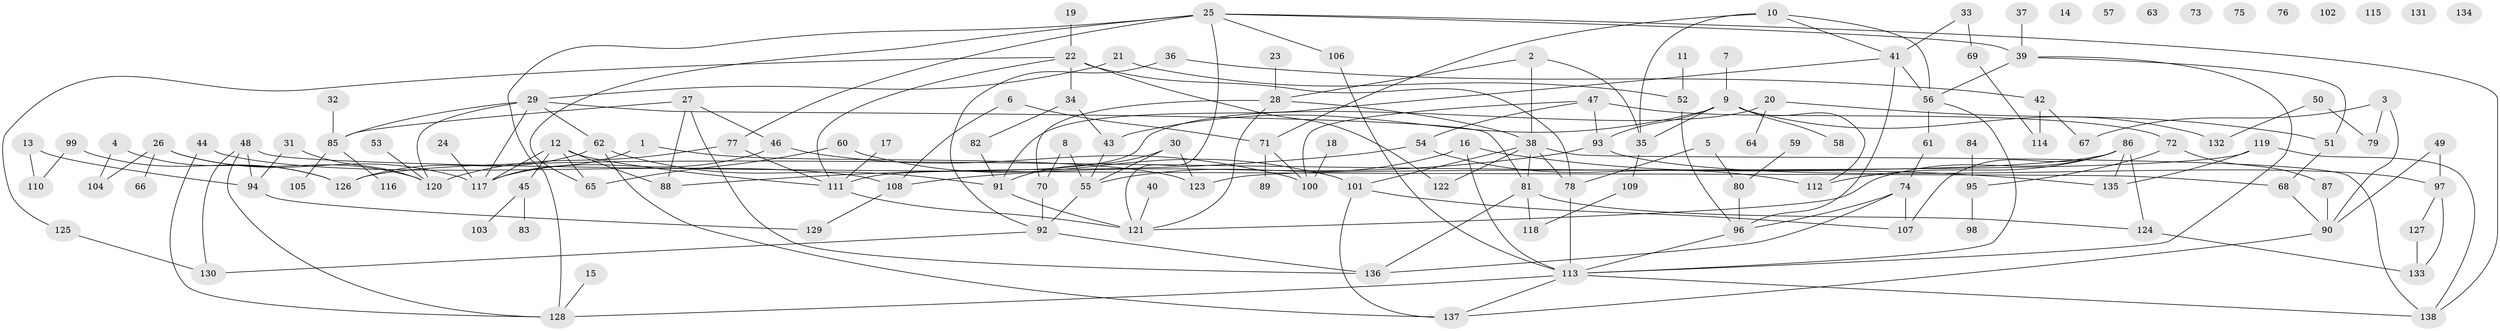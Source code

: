 // coarse degree distribution, {2: 0.1864406779661017, 6: 0.11864406779661017, 3: 0.23728813559322035, 5: 0.11864406779661017, 4: 0.15254237288135594, 7: 0.06779661016949153, 1: 0.06779661016949153, 10: 0.03389830508474576, 11: 0.01694915254237288}
// Generated by graph-tools (version 1.1) at 2025/35/03/04/25 23:35:55]
// undirected, 138 vertices, 195 edges
graph export_dot {
  node [color=gray90,style=filled];
  1;
  2;
  3;
  4;
  5;
  6;
  7;
  8;
  9;
  10;
  11;
  12;
  13;
  14;
  15;
  16;
  17;
  18;
  19;
  20;
  21;
  22;
  23;
  24;
  25;
  26;
  27;
  28;
  29;
  30;
  31;
  32;
  33;
  34;
  35;
  36;
  37;
  38;
  39;
  40;
  41;
  42;
  43;
  44;
  45;
  46;
  47;
  48;
  49;
  50;
  51;
  52;
  53;
  54;
  55;
  56;
  57;
  58;
  59;
  60;
  61;
  62;
  63;
  64;
  65;
  66;
  67;
  68;
  69;
  70;
  71;
  72;
  73;
  74;
  75;
  76;
  77;
  78;
  79;
  80;
  81;
  82;
  83;
  84;
  85;
  86;
  87;
  88;
  89;
  90;
  91;
  92;
  93;
  94;
  95;
  96;
  97;
  98;
  99;
  100;
  101;
  102;
  103;
  104;
  105;
  106;
  107;
  108;
  109;
  110;
  111;
  112;
  113;
  114;
  115;
  116;
  117;
  118;
  119;
  120;
  121;
  122;
  123;
  124;
  125;
  126;
  127;
  128;
  129;
  130;
  131;
  132;
  133;
  134;
  135;
  136;
  137;
  138;
  1 -- 117;
  1 -- 123;
  2 -- 28;
  2 -- 35;
  2 -- 38;
  3 -- 67;
  3 -- 79;
  3 -- 90;
  4 -- 104;
  4 -- 126;
  5 -- 78;
  5 -- 80;
  6 -- 71;
  6 -- 108;
  7 -- 9;
  8 -- 55;
  8 -- 70;
  9 -- 35;
  9 -- 43;
  9 -- 58;
  9 -- 93;
  9 -- 112;
  9 -- 132;
  10 -- 35;
  10 -- 41;
  10 -- 56;
  10 -- 71;
  11 -- 52;
  12 -- 45;
  12 -- 65;
  12 -- 88;
  12 -- 111;
  12 -- 117;
  13 -- 94;
  13 -- 110;
  15 -- 128;
  16 -- 55;
  16 -- 113;
  16 -- 135;
  17 -- 111;
  18 -- 100;
  19 -- 22;
  20 -- 51;
  20 -- 64;
  20 -- 111;
  21 -- 29;
  21 -- 52;
  22 -- 34;
  22 -- 78;
  22 -- 111;
  22 -- 122;
  22 -- 125;
  23 -- 28;
  24 -- 117;
  25 -- 39;
  25 -- 65;
  25 -- 77;
  25 -- 106;
  25 -- 121;
  25 -- 128;
  25 -- 138;
  26 -- 66;
  26 -- 104;
  26 -- 117;
  26 -- 120;
  27 -- 46;
  27 -- 85;
  27 -- 88;
  27 -- 136;
  28 -- 38;
  28 -- 70;
  28 -- 121;
  29 -- 62;
  29 -- 81;
  29 -- 85;
  29 -- 117;
  29 -- 120;
  30 -- 55;
  30 -- 91;
  30 -- 123;
  31 -- 94;
  31 -- 120;
  32 -- 85;
  33 -- 41;
  33 -- 69;
  34 -- 43;
  34 -- 82;
  35 -- 109;
  36 -- 42;
  36 -- 92;
  37 -- 39;
  38 -- 78;
  38 -- 81;
  38 -- 101;
  38 -- 122;
  38 -- 138;
  39 -- 51;
  39 -- 56;
  39 -- 113;
  40 -- 121;
  41 -- 56;
  41 -- 91;
  41 -- 96;
  42 -- 67;
  42 -- 114;
  43 -- 55;
  44 -- 108;
  44 -- 128;
  45 -- 83;
  45 -- 103;
  46 -- 100;
  46 -- 117;
  47 -- 54;
  47 -- 72;
  47 -- 93;
  47 -- 100;
  48 -- 68;
  48 -- 94;
  48 -- 128;
  48 -- 130;
  49 -- 90;
  49 -- 97;
  50 -- 79;
  50 -- 132;
  51 -- 68;
  52 -- 96;
  53 -- 120;
  54 -- 88;
  54 -- 112;
  55 -- 92;
  56 -- 61;
  56 -- 113;
  59 -- 80;
  60 -- 65;
  60 -- 101;
  61 -- 74;
  62 -- 91;
  62 -- 126;
  62 -- 137;
  68 -- 90;
  69 -- 114;
  70 -- 92;
  71 -- 89;
  71 -- 100;
  72 -- 87;
  72 -- 95;
  74 -- 96;
  74 -- 107;
  74 -- 136;
  77 -- 111;
  77 -- 120;
  78 -- 113;
  80 -- 96;
  81 -- 118;
  81 -- 124;
  81 -- 136;
  82 -- 91;
  84 -- 95;
  85 -- 105;
  85 -- 116;
  86 -- 107;
  86 -- 112;
  86 -- 121;
  86 -- 124;
  86 -- 126;
  86 -- 135;
  87 -- 90;
  90 -- 137;
  91 -- 121;
  92 -- 130;
  92 -- 136;
  93 -- 97;
  93 -- 108;
  94 -- 129;
  95 -- 98;
  96 -- 113;
  97 -- 127;
  97 -- 133;
  99 -- 110;
  99 -- 126;
  101 -- 107;
  101 -- 137;
  106 -- 113;
  108 -- 129;
  109 -- 118;
  111 -- 121;
  113 -- 128;
  113 -- 137;
  113 -- 138;
  119 -- 123;
  119 -- 135;
  119 -- 138;
  124 -- 133;
  125 -- 130;
  127 -- 133;
}
